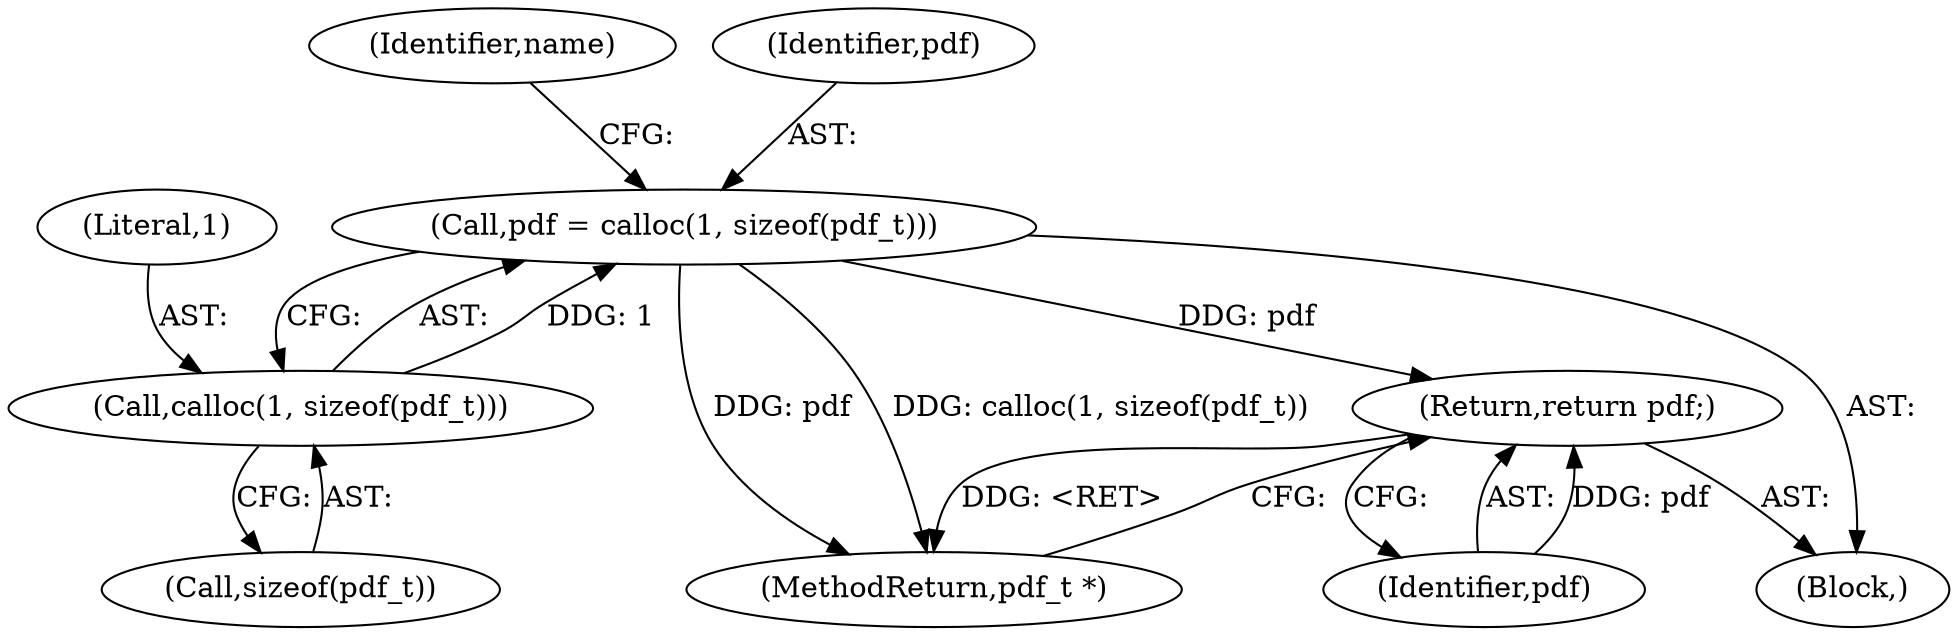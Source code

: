 digraph "1_pdfresurrect_0c4120fffa3dffe97b95c486a120eded82afe8a6_8@API" {
"1000107" [label="(Call,pdf = calloc(1, sizeof(pdf_t)))"];
"1000109" [label="(Call,calloc(1, sizeof(pdf_t)))"];
"1000158" [label="(Return,return pdf;)"];
"1000160" [label="(MethodReturn,pdf_t *)"];
"1000158" [label="(Return,return pdf;)"];
"1000110" [label="(Literal,1)"];
"1000114" [label="(Identifier,name)"];
"1000111" [label="(Call,sizeof(pdf_t))"];
"1000159" [label="(Identifier,pdf)"];
"1000109" [label="(Call,calloc(1, sizeof(pdf_t)))"];
"1000104" [label="(Block,)"];
"1000107" [label="(Call,pdf = calloc(1, sizeof(pdf_t)))"];
"1000108" [label="(Identifier,pdf)"];
"1000107" -> "1000104"  [label="AST: "];
"1000107" -> "1000109"  [label="CFG: "];
"1000108" -> "1000107"  [label="AST: "];
"1000109" -> "1000107"  [label="AST: "];
"1000114" -> "1000107"  [label="CFG: "];
"1000107" -> "1000160"  [label="DDG: pdf"];
"1000107" -> "1000160"  [label="DDG: calloc(1, sizeof(pdf_t))"];
"1000109" -> "1000107"  [label="DDG: 1"];
"1000107" -> "1000158"  [label="DDG: pdf"];
"1000109" -> "1000111"  [label="CFG: "];
"1000110" -> "1000109"  [label="AST: "];
"1000111" -> "1000109"  [label="AST: "];
"1000158" -> "1000104"  [label="AST: "];
"1000158" -> "1000159"  [label="CFG: "];
"1000159" -> "1000158"  [label="AST: "];
"1000160" -> "1000158"  [label="CFG: "];
"1000158" -> "1000160"  [label="DDG: <RET>"];
"1000159" -> "1000158"  [label="DDG: pdf"];
}
